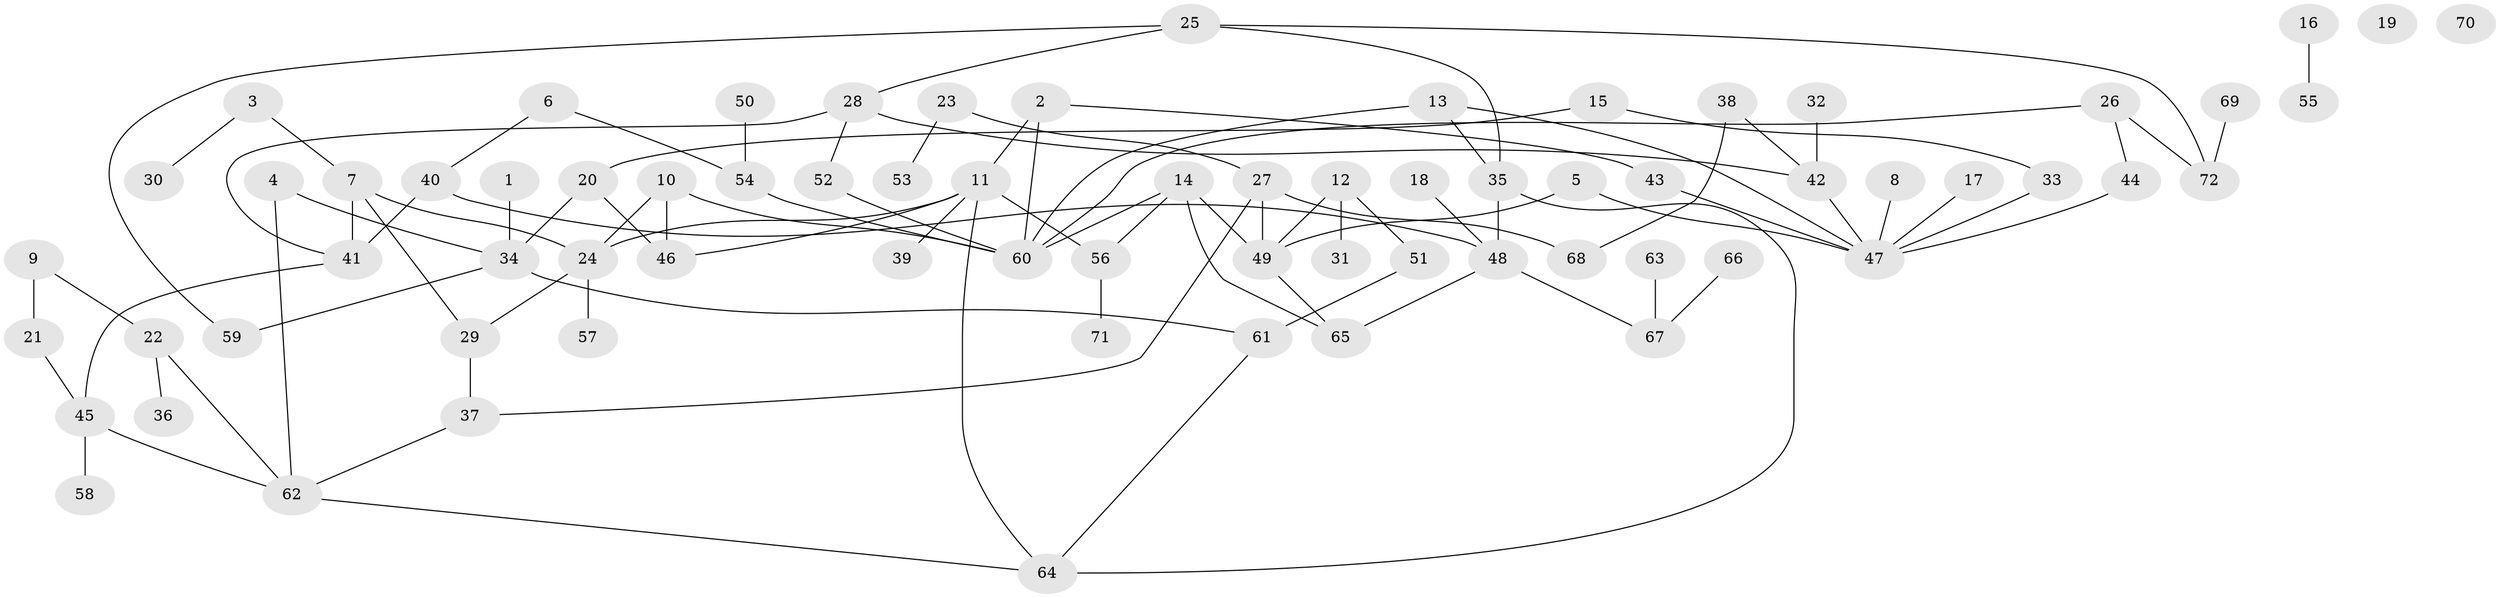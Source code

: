 // Generated by graph-tools (version 1.1) at 2025/00/03/09/25 03:00:42]
// undirected, 72 vertices, 94 edges
graph export_dot {
graph [start="1"]
  node [color=gray90,style=filled];
  1;
  2;
  3;
  4;
  5;
  6;
  7;
  8;
  9;
  10;
  11;
  12;
  13;
  14;
  15;
  16;
  17;
  18;
  19;
  20;
  21;
  22;
  23;
  24;
  25;
  26;
  27;
  28;
  29;
  30;
  31;
  32;
  33;
  34;
  35;
  36;
  37;
  38;
  39;
  40;
  41;
  42;
  43;
  44;
  45;
  46;
  47;
  48;
  49;
  50;
  51;
  52;
  53;
  54;
  55;
  56;
  57;
  58;
  59;
  60;
  61;
  62;
  63;
  64;
  65;
  66;
  67;
  68;
  69;
  70;
  71;
  72;
  1 -- 34;
  2 -- 11;
  2 -- 43;
  2 -- 60;
  3 -- 7;
  3 -- 30;
  4 -- 34;
  4 -- 62;
  5 -- 47;
  5 -- 49;
  6 -- 40;
  6 -- 54;
  7 -- 24;
  7 -- 29;
  7 -- 41;
  8 -- 47;
  9 -- 21;
  9 -- 22;
  10 -- 24;
  10 -- 46;
  10 -- 60;
  11 -- 24;
  11 -- 39;
  11 -- 46;
  11 -- 56;
  11 -- 64;
  12 -- 31;
  12 -- 49;
  12 -- 51;
  13 -- 35;
  13 -- 47;
  13 -- 60;
  14 -- 49;
  14 -- 56;
  14 -- 60;
  14 -- 65;
  15 -- 20;
  15 -- 33;
  16 -- 55;
  17 -- 47;
  18 -- 48;
  20 -- 34;
  20 -- 46;
  21 -- 45;
  22 -- 36;
  22 -- 62;
  23 -- 27;
  23 -- 53;
  24 -- 29;
  24 -- 57;
  25 -- 28;
  25 -- 35;
  25 -- 59;
  25 -- 72;
  26 -- 44;
  26 -- 60;
  26 -- 72;
  27 -- 37;
  27 -- 49;
  27 -- 68;
  28 -- 41;
  28 -- 42;
  28 -- 52;
  29 -- 37;
  32 -- 42;
  33 -- 47;
  34 -- 59;
  34 -- 61;
  35 -- 48;
  35 -- 64;
  37 -- 62;
  38 -- 42;
  38 -- 68;
  40 -- 41;
  40 -- 48;
  41 -- 45;
  42 -- 47;
  43 -- 47;
  44 -- 47;
  45 -- 58;
  45 -- 62;
  48 -- 65;
  48 -- 67;
  49 -- 65;
  50 -- 54;
  51 -- 61;
  52 -- 60;
  54 -- 60;
  56 -- 71;
  61 -- 64;
  62 -- 64;
  63 -- 67;
  66 -- 67;
  69 -- 72;
}
